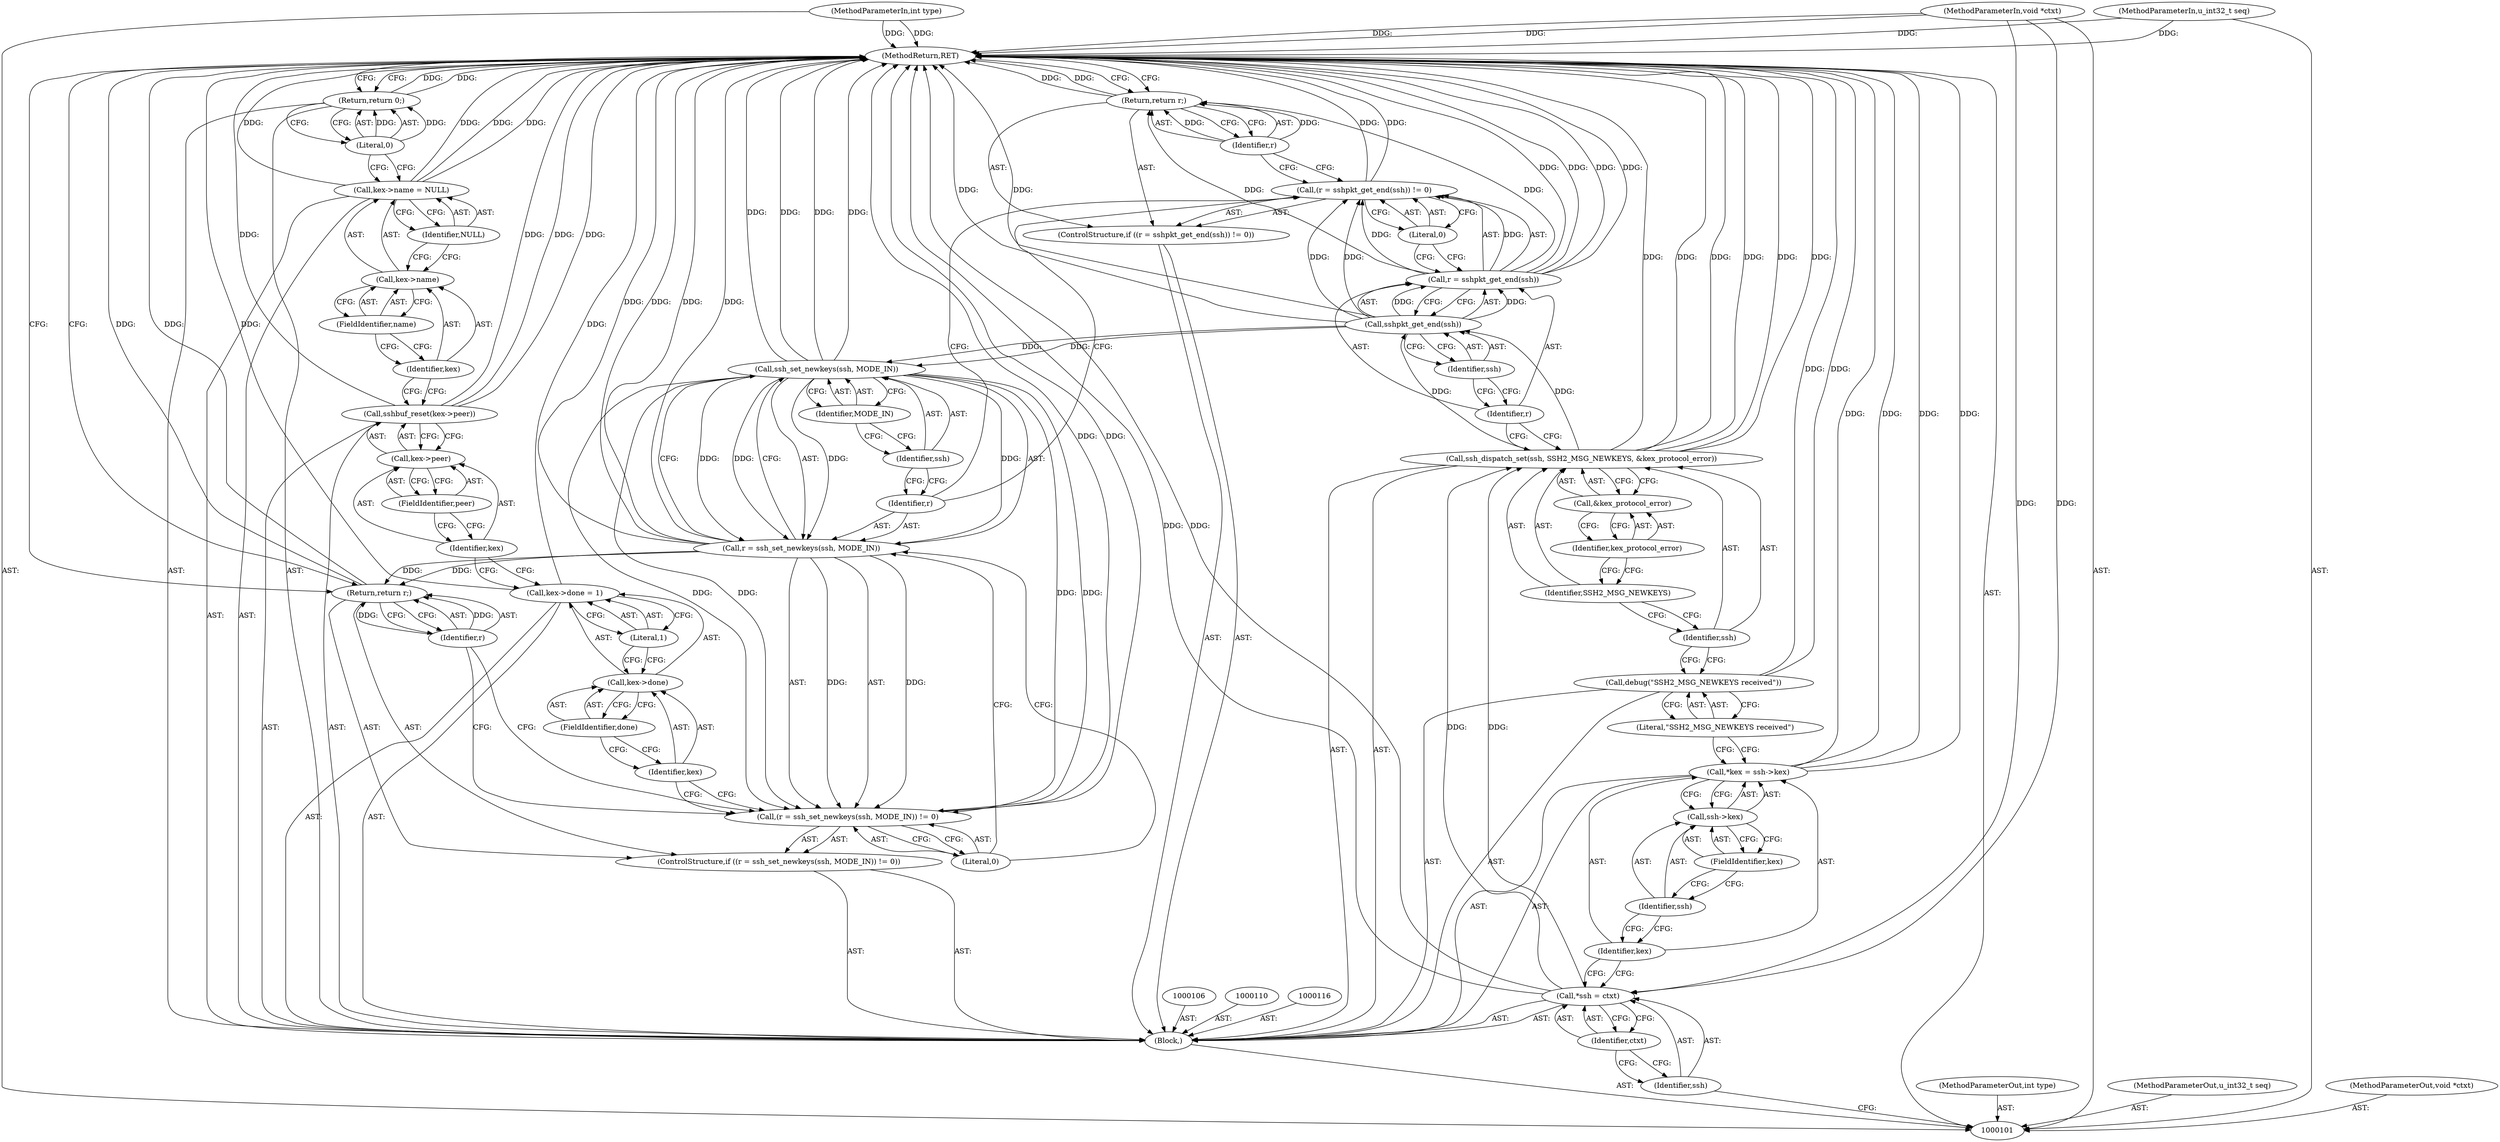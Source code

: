 digraph "0_mindrot_28652bca29046f62c7045e933e6b931de1d16737" {
"1000159" [label="(MethodReturn,RET)"];
"1000102" [label="(MethodParameterIn,int type)"];
"1000211" [label="(MethodParameterOut,int type)"];
"1000103" [label="(MethodParameterIn,u_int32_t seq)"];
"1000212" [label="(MethodParameterOut,u_int32_t seq)"];
"1000104" [label="(MethodParameterIn,void *ctxt)"];
"1000213" [label="(MethodParameterOut,void *ctxt)"];
"1000132" [label="(Identifier,r)"];
"1000131" [label="(Return,return r;)"];
"1000133" [label="(ControlStructure,if ((r = ssh_set_newkeys(ssh, MODE_IN)) != 0))"];
"1000137" [label="(Call,ssh_set_newkeys(ssh, MODE_IN))"];
"1000138" [label="(Identifier,ssh)"];
"1000139" [label="(Identifier,MODE_IN)"];
"1000140" [label="(Literal,0)"];
"1000134" [label="(Call,(r = ssh_set_newkeys(ssh, MODE_IN)) != 0)"];
"1000135" [label="(Call,r = ssh_set_newkeys(ssh, MODE_IN))"];
"1000136" [label="(Identifier,r)"];
"1000141" [label="(Return,return r;)"];
"1000142" [label="(Identifier,r)"];
"1000147" [label="(Literal,1)"];
"1000143" [label="(Call,kex->done = 1)"];
"1000144" [label="(Call,kex->done)"];
"1000145" [label="(Identifier,kex)"];
"1000146" [label="(FieldIdentifier,done)"];
"1000149" [label="(Call,kex->peer)"];
"1000150" [label="(Identifier,kex)"];
"1000148" [label="(Call,sshbuf_reset(kex->peer))"];
"1000151" [label="(FieldIdentifier,peer)"];
"1000152" [label="(Call,kex->name = NULL)"];
"1000153" [label="(Call,kex->name)"];
"1000154" [label="(Identifier,kex)"];
"1000156" [label="(Identifier,NULL)"];
"1000155" [label="(FieldIdentifier,name)"];
"1000157" [label="(Return,return 0;)"];
"1000158" [label="(Literal,0)"];
"1000105" [label="(Block,)"];
"1000107" [label="(Call,*ssh = ctxt)"];
"1000108" [label="(Identifier,ssh)"];
"1000109" [label="(Identifier,ctxt)"];
"1000111" [label="(Call,*kex = ssh->kex)"];
"1000112" [label="(Identifier,kex)"];
"1000113" [label="(Call,ssh->kex)"];
"1000114" [label="(Identifier,ssh)"];
"1000115" [label="(FieldIdentifier,kex)"];
"1000117" [label="(Call,debug(\"SSH2_MSG_NEWKEYS received\"))"];
"1000118" [label="(Literal,\"SSH2_MSG_NEWKEYS received\")"];
"1000120" [label="(Identifier,ssh)"];
"1000119" [label="(Call,ssh_dispatch_set(ssh, SSH2_MSG_NEWKEYS, &kex_protocol_error))"];
"1000121" [label="(Identifier,SSH2_MSG_NEWKEYS)"];
"1000122" [label="(Call,&kex_protocol_error)"];
"1000123" [label="(Identifier,kex_protocol_error)"];
"1000128" [label="(Call,sshpkt_get_end(ssh))"];
"1000124" [label="(ControlStructure,if ((r = sshpkt_get_end(ssh)) != 0))"];
"1000129" [label="(Identifier,ssh)"];
"1000130" [label="(Literal,0)"];
"1000125" [label="(Call,(r = sshpkt_get_end(ssh)) != 0)"];
"1000126" [label="(Call,r = sshpkt_get_end(ssh))"];
"1000127" [label="(Identifier,r)"];
"1000159" -> "1000101"  [label="AST: "];
"1000159" -> "1000131"  [label="CFG: "];
"1000159" -> "1000141"  [label="CFG: "];
"1000159" -> "1000157"  [label="CFG: "];
"1000131" -> "1000159"  [label="DDG: "];
"1000141" -> "1000159"  [label="DDG: "];
"1000117" -> "1000159"  [label="DDG: "];
"1000125" -> "1000159"  [label="DDG: "];
"1000104" -> "1000159"  [label="DDG: "];
"1000137" -> "1000159"  [label="DDG: "];
"1000137" -> "1000159"  [label="DDG: "];
"1000119" -> "1000159"  [label="DDG: "];
"1000119" -> "1000159"  [label="DDG: "];
"1000119" -> "1000159"  [label="DDG: "];
"1000128" -> "1000159"  [label="DDG: "];
"1000103" -> "1000159"  [label="DDG: "];
"1000143" -> "1000159"  [label="DDG: "];
"1000134" -> "1000159"  [label="DDG: "];
"1000148" -> "1000159"  [label="DDG: "];
"1000148" -> "1000159"  [label="DDG: "];
"1000126" -> "1000159"  [label="DDG: "];
"1000126" -> "1000159"  [label="DDG: "];
"1000152" -> "1000159"  [label="DDG: "];
"1000152" -> "1000159"  [label="DDG: "];
"1000102" -> "1000159"  [label="DDG: "];
"1000111" -> "1000159"  [label="DDG: "];
"1000111" -> "1000159"  [label="DDG: "];
"1000135" -> "1000159"  [label="DDG: "];
"1000135" -> "1000159"  [label="DDG: "];
"1000107" -> "1000159"  [label="DDG: "];
"1000157" -> "1000159"  [label="DDG: "];
"1000102" -> "1000101"  [label="AST: "];
"1000102" -> "1000159"  [label="DDG: "];
"1000211" -> "1000101"  [label="AST: "];
"1000103" -> "1000101"  [label="AST: "];
"1000103" -> "1000159"  [label="DDG: "];
"1000212" -> "1000101"  [label="AST: "];
"1000104" -> "1000101"  [label="AST: "];
"1000104" -> "1000159"  [label="DDG: "];
"1000104" -> "1000107"  [label="DDG: "];
"1000213" -> "1000101"  [label="AST: "];
"1000132" -> "1000131"  [label="AST: "];
"1000132" -> "1000125"  [label="CFG: "];
"1000131" -> "1000132"  [label="CFG: "];
"1000132" -> "1000131"  [label="DDG: "];
"1000131" -> "1000124"  [label="AST: "];
"1000131" -> "1000132"  [label="CFG: "];
"1000132" -> "1000131"  [label="AST: "];
"1000159" -> "1000131"  [label="CFG: "];
"1000131" -> "1000159"  [label="DDG: "];
"1000132" -> "1000131"  [label="DDG: "];
"1000126" -> "1000131"  [label="DDG: "];
"1000133" -> "1000105"  [label="AST: "];
"1000134" -> "1000133"  [label="AST: "];
"1000141" -> "1000133"  [label="AST: "];
"1000137" -> "1000135"  [label="AST: "];
"1000137" -> "1000139"  [label="CFG: "];
"1000138" -> "1000137"  [label="AST: "];
"1000139" -> "1000137"  [label="AST: "];
"1000135" -> "1000137"  [label="CFG: "];
"1000137" -> "1000159"  [label="DDG: "];
"1000137" -> "1000159"  [label="DDG: "];
"1000137" -> "1000134"  [label="DDG: "];
"1000137" -> "1000134"  [label="DDG: "];
"1000137" -> "1000135"  [label="DDG: "];
"1000137" -> "1000135"  [label="DDG: "];
"1000128" -> "1000137"  [label="DDG: "];
"1000138" -> "1000137"  [label="AST: "];
"1000138" -> "1000136"  [label="CFG: "];
"1000139" -> "1000138"  [label="CFG: "];
"1000139" -> "1000137"  [label="AST: "];
"1000139" -> "1000138"  [label="CFG: "];
"1000137" -> "1000139"  [label="CFG: "];
"1000140" -> "1000134"  [label="AST: "];
"1000140" -> "1000135"  [label="CFG: "];
"1000134" -> "1000140"  [label="CFG: "];
"1000134" -> "1000133"  [label="AST: "];
"1000134" -> "1000140"  [label="CFG: "];
"1000135" -> "1000134"  [label="AST: "];
"1000140" -> "1000134"  [label="AST: "];
"1000142" -> "1000134"  [label="CFG: "];
"1000145" -> "1000134"  [label="CFG: "];
"1000134" -> "1000159"  [label="DDG: "];
"1000135" -> "1000134"  [label="DDG: "];
"1000137" -> "1000134"  [label="DDG: "];
"1000137" -> "1000134"  [label="DDG: "];
"1000135" -> "1000134"  [label="AST: "];
"1000135" -> "1000137"  [label="CFG: "];
"1000136" -> "1000135"  [label="AST: "];
"1000137" -> "1000135"  [label="AST: "];
"1000140" -> "1000135"  [label="CFG: "];
"1000135" -> "1000159"  [label="DDG: "];
"1000135" -> "1000159"  [label="DDG: "];
"1000135" -> "1000134"  [label="DDG: "];
"1000137" -> "1000135"  [label="DDG: "];
"1000137" -> "1000135"  [label="DDG: "];
"1000135" -> "1000141"  [label="DDG: "];
"1000136" -> "1000135"  [label="AST: "];
"1000136" -> "1000125"  [label="CFG: "];
"1000138" -> "1000136"  [label="CFG: "];
"1000141" -> "1000133"  [label="AST: "];
"1000141" -> "1000142"  [label="CFG: "];
"1000142" -> "1000141"  [label="AST: "];
"1000159" -> "1000141"  [label="CFG: "];
"1000141" -> "1000159"  [label="DDG: "];
"1000142" -> "1000141"  [label="DDG: "];
"1000135" -> "1000141"  [label="DDG: "];
"1000142" -> "1000141"  [label="AST: "];
"1000142" -> "1000134"  [label="CFG: "];
"1000141" -> "1000142"  [label="CFG: "];
"1000142" -> "1000141"  [label="DDG: "];
"1000147" -> "1000143"  [label="AST: "];
"1000147" -> "1000144"  [label="CFG: "];
"1000143" -> "1000147"  [label="CFG: "];
"1000143" -> "1000105"  [label="AST: "];
"1000143" -> "1000147"  [label="CFG: "];
"1000144" -> "1000143"  [label="AST: "];
"1000147" -> "1000143"  [label="AST: "];
"1000150" -> "1000143"  [label="CFG: "];
"1000143" -> "1000159"  [label="DDG: "];
"1000144" -> "1000143"  [label="AST: "];
"1000144" -> "1000146"  [label="CFG: "];
"1000145" -> "1000144"  [label="AST: "];
"1000146" -> "1000144"  [label="AST: "];
"1000147" -> "1000144"  [label="CFG: "];
"1000145" -> "1000144"  [label="AST: "];
"1000145" -> "1000134"  [label="CFG: "];
"1000146" -> "1000145"  [label="CFG: "];
"1000146" -> "1000144"  [label="AST: "];
"1000146" -> "1000145"  [label="CFG: "];
"1000144" -> "1000146"  [label="CFG: "];
"1000149" -> "1000148"  [label="AST: "];
"1000149" -> "1000151"  [label="CFG: "];
"1000150" -> "1000149"  [label="AST: "];
"1000151" -> "1000149"  [label="AST: "];
"1000148" -> "1000149"  [label="CFG: "];
"1000150" -> "1000149"  [label="AST: "];
"1000150" -> "1000143"  [label="CFG: "];
"1000151" -> "1000150"  [label="CFG: "];
"1000148" -> "1000105"  [label="AST: "];
"1000148" -> "1000149"  [label="CFG: "];
"1000149" -> "1000148"  [label="AST: "];
"1000154" -> "1000148"  [label="CFG: "];
"1000148" -> "1000159"  [label="DDG: "];
"1000148" -> "1000159"  [label="DDG: "];
"1000151" -> "1000149"  [label="AST: "];
"1000151" -> "1000150"  [label="CFG: "];
"1000149" -> "1000151"  [label="CFG: "];
"1000152" -> "1000105"  [label="AST: "];
"1000152" -> "1000156"  [label="CFG: "];
"1000153" -> "1000152"  [label="AST: "];
"1000156" -> "1000152"  [label="AST: "];
"1000158" -> "1000152"  [label="CFG: "];
"1000152" -> "1000159"  [label="DDG: "];
"1000152" -> "1000159"  [label="DDG: "];
"1000153" -> "1000152"  [label="AST: "];
"1000153" -> "1000155"  [label="CFG: "];
"1000154" -> "1000153"  [label="AST: "];
"1000155" -> "1000153"  [label="AST: "];
"1000156" -> "1000153"  [label="CFG: "];
"1000154" -> "1000153"  [label="AST: "];
"1000154" -> "1000148"  [label="CFG: "];
"1000155" -> "1000154"  [label="CFG: "];
"1000156" -> "1000152"  [label="AST: "];
"1000156" -> "1000153"  [label="CFG: "];
"1000152" -> "1000156"  [label="CFG: "];
"1000155" -> "1000153"  [label="AST: "];
"1000155" -> "1000154"  [label="CFG: "];
"1000153" -> "1000155"  [label="CFG: "];
"1000157" -> "1000105"  [label="AST: "];
"1000157" -> "1000158"  [label="CFG: "];
"1000158" -> "1000157"  [label="AST: "];
"1000159" -> "1000157"  [label="CFG: "];
"1000157" -> "1000159"  [label="DDG: "];
"1000158" -> "1000157"  [label="DDG: "];
"1000158" -> "1000157"  [label="AST: "];
"1000158" -> "1000152"  [label="CFG: "];
"1000157" -> "1000158"  [label="CFG: "];
"1000158" -> "1000157"  [label="DDG: "];
"1000105" -> "1000101"  [label="AST: "];
"1000106" -> "1000105"  [label="AST: "];
"1000107" -> "1000105"  [label="AST: "];
"1000110" -> "1000105"  [label="AST: "];
"1000111" -> "1000105"  [label="AST: "];
"1000116" -> "1000105"  [label="AST: "];
"1000117" -> "1000105"  [label="AST: "];
"1000119" -> "1000105"  [label="AST: "];
"1000124" -> "1000105"  [label="AST: "];
"1000133" -> "1000105"  [label="AST: "];
"1000143" -> "1000105"  [label="AST: "];
"1000148" -> "1000105"  [label="AST: "];
"1000152" -> "1000105"  [label="AST: "];
"1000157" -> "1000105"  [label="AST: "];
"1000107" -> "1000105"  [label="AST: "];
"1000107" -> "1000109"  [label="CFG: "];
"1000108" -> "1000107"  [label="AST: "];
"1000109" -> "1000107"  [label="AST: "];
"1000112" -> "1000107"  [label="CFG: "];
"1000107" -> "1000159"  [label="DDG: "];
"1000104" -> "1000107"  [label="DDG: "];
"1000107" -> "1000119"  [label="DDG: "];
"1000108" -> "1000107"  [label="AST: "];
"1000108" -> "1000101"  [label="CFG: "];
"1000109" -> "1000108"  [label="CFG: "];
"1000109" -> "1000107"  [label="AST: "];
"1000109" -> "1000108"  [label="CFG: "];
"1000107" -> "1000109"  [label="CFG: "];
"1000111" -> "1000105"  [label="AST: "];
"1000111" -> "1000113"  [label="CFG: "];
"1000112" -> "1000111"  [label="AST: "];
"1000113" -> "1000111"  [label="AST: "];
"1000118" -> "1000111"  [label="CFG: "];
"1000111" -> "1000159"  [label="DDG: "];
"1000111" -> "1000159"  [label="DDG: "];
"1000112" -> "1000111"  [label="AST: "];
"1000112" -> "1000107"  [label="CFG: "];
"1000114" -> "1000112"  [label="CFG: "];
"1000113" -> "1000111"  [label="AST: "];
"1000113" -> "1000115"  [label="CFG: "];
"1000114" -> "1000113"  [label="AST: "];
"1000115" -> "1000113"  [label="AST: "];
"1000111" -> "1000113"  [label="CFG: "];
"1000114" -> "1000113"  [label="AST: "];
"1000114" -> "1000112"  [label="CFG: "];
"1000115" -> "1000114"  [label="CFG: "];
"1000115" -> "1000113"  [label="AST: "];
"1000115" -> "1000114"  [label="CFG: "];
"1000113" -> "1000115"  [label="CFG: "];
"1000117" -> "1000105"  [label="AST: "];
"1000117" -> "1000118"  [label="CFG: "];
"1000118" -> "1000117"  [label="AST: "];
"1000120" -> "1000117"  [label="CFG: "];
"1000117" -> "1000159"  [label="DDG: "];
"1000118" -> "1000117"  [label="AST: "];
"1000118" -> "1000111"  [label="CFG: "];
"1000117" -> "1000118"  [label="CFG: "];
"1000120" -> "1000119"  [label="AST: "];
"1000120" -> "1000117"  [label="CFG: "];
"1000121" -> "1000120"  [label="CFG: "];
"1000119" -> "1000105"  [label="AST: "];
"1000119" -> "1000122"  [label="CFG: "];
"1000120" -> "1000119"  [label="AST: "];
"1000121" -> "1000119"  [label="AST: "];
"1000122" -> "1000119"  [label="AST: "];
"1000127" -> "1000119"  [label="CFG: "];
"1000119" -> "1000159"  [label="DDG: "];
"1000119" -> "1000159"  [label="DDG: "];
"1000119" -> "1000159"  [label="DDG: "];
"1000107" -> "1000119"  [label="DDG: "];
"1000119" -> "1000128"  [label="DDG: "];
"1000121" -> "1000119"  [label="AST: "];
"1000121" -> "1000120"  [label="CFG: "];
"1000123" -> "1000121"  [label="CFG: "];
"1000122" -> "1000119"  [label="AST: "];
"1000122" -> "1000123"  [label="CFG: "];
"1000123" -> "1000122"  [label="AST: "];
"1000119" -> "1000122"  [label="CFG: "];
"1000123" -> "1000122"  [label="AST: "];
"1000123" -> "1000121"  [label="CFG: "];
"1000122" -> "1000123"  [label="CFG: "];
"1000128" -> "1000126"  [label="AST: "];
"1000128" -> "1000129"  [label="CFG: "];
"1000129" -> "1000128"  [label="AST: "];
"1000126" -> "1000128"  [label="CFG: "];
"1000128" -> "1000159"  [label="DDG: "];
"1000128" -> "1000125"  [label="DDG: "];
"1000128" -> "1000126"  [label="DDG: "];
"1000119" -> "1000128"  [label="DDG: "];
"1000128" -> "1000137"  [label="DDG: "];
"1000124" -> "1000105"  [label="AST: "];
"1000125" -> "1000124"  [label="AST: "];
"1000131" -> "1000124"  [label="AST: "];
"1000129" -> "1000128"  [label="AST: "];
"1000129" -> "1000127"  [label="CFG: "];
"1000128" -> "1000129"  [label="CFG: "];
"1000130" -> "1000125"  [label="AST: "];
"1000130" -> "1000126"  [label="CFG: "];
"1000125" -> "1000130"  [label="CFG: "];
"1000125" -> "1000124"  [label="AST: "];
"1000125" -> "1000130"  [label="CFG: "];
"1000126" -> "1000125"  [label="AST: "];
"1000130" -> "1000125"  [label="AST: "];
"1000132" -> "1000125"  [label="CFG: "];
"1000136" -> "1000125"  [label="CFG: "];
"1000125" -> "1000159"  [label="DDG: "];
"1000126" -> "1000125"  [label="DDG: "];
"1000128" -> "1000125"  [label="DDG: "];
"1000126" -> "1000125"  [label="AST: "];
"1000126" -> "1000128"  [label="CFG: "];
"1000127" -> "1000126"  [label="AST: "];
"1000128" -> "1000126"  [label="AST: "];
"1000130" -> "1000126"  [label="CFG: "];
"1000126" -> "1000159"  [label="DDG: "];
"1000126" -> "1000159"  [label="DDG: "];
"1000126" -> "1000125"  [label="DDG: "];
"1000128" -> "1000126"  [label="DDG: "];
"1000126" -> "1000131"  [label="DDG: "];
"1000127" -> "1000126"  [label="AST: "];
"1000127" -> "1000119"  [label="CFG: "];
"1000129" -> "1000127"  [label="CFG: "];
}
